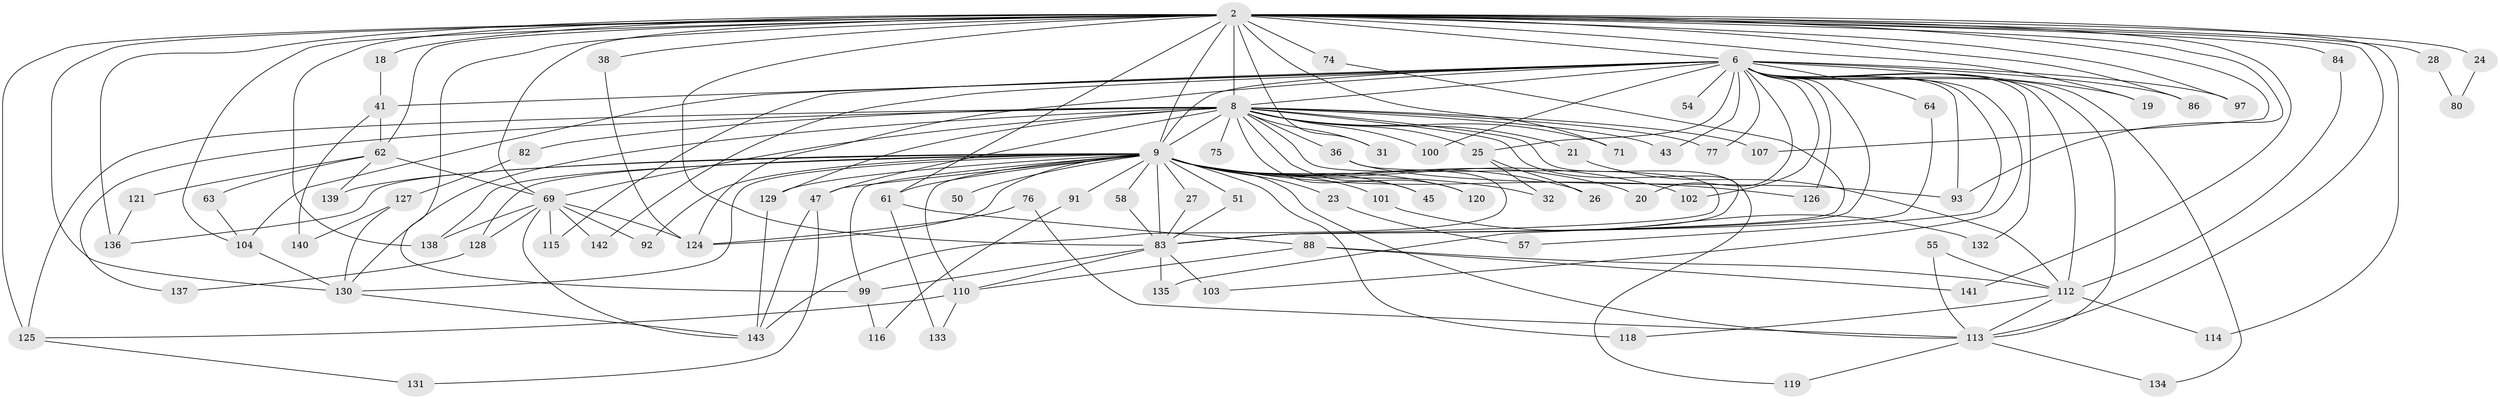 // original degree distribution, {24: 0.006993006993006993, 33: 0.006993006993006993, 23: 0.013986013986013986, 26: 0.013986013986013986, 15: 0.006993006993006993, 25: 0.006993006993006993, 38: 0.006993006993006993, 14: 0.006993006993006993, 7: 0.013986013986013986, 6: 0.013986013986013986, 3: 0.22377622377622378, 5: 0.04895104895104895, 2: 0.5104895104895105, 4: 0.11188811188811189, 8: 0.006993006993006993}
// Generated by graph-tools (version 1.1) at 2025/49/03/04/25 21:49:28]
// undirected, 85 vertices, 172 edges
graph export_dot {
graph [start="1"]
  node [color=gray90,style=filled];
  2 [super="+1"];
  6 [super="+4"];
  8 [super="+7"];
  9 [super="+3"];
  18;
  19;
  20;
  21;
  23;
  24;
  25;
  26;
  27;
  28;
  31;
  32;
  36;
  38;
  41 [super="+40"];
  43;
  45;
  47 [super="+17"];
  50;
  51;
  54;
  55;
  57;
  58;
  61 [super="+16"];
  62 [super="+35"];
  63;
  64;
  69 [super="+34"];
  71;
  74 [super="+60"];
  75;
  76;
  77;
  80;
  82;
  83 [super="+66+10"];
  84;
  86;
  88;
  91;
  92;
  93 [super="+44"];
  97;
  99 [super="+98+65"];
  100;
  101 [super="+48"];
  102;
  103;
  104 [super="+33"];
  107 [super="+49+94"];
  110 [super="+96"];
  112 [super="+105+111+79"];
  113 [super="+37+30+13"];
  114;
  115 [super="+46+68"];
  116;
  118 [super="+81"];
  119;
  120 [super="+89"];
  121;
  124 [super="+73+106+117"];
  125 [super="+122+90"];
  126;
  127;
  128;
  129 [super="+42"];
  130 [super="+85+87"];
  131;
  132;
  133;
  134;
  135;
  136 [super="+52+109"];
  137;
  138 [super="+59"];
  139;
  140;
  141 [super="+108"];
  142;
  143 [super="+123"];
  2 -- 6 [weight=4];
  2 -- 8 [weight=4];
  2 -- 9 [weight=4];
  2 -- 18 [weight=2];
  2 -- 19;
  2 -- 24 [weight=2];
  2 -- 28 [weight=2];
  2 -- 61 [weight=2];
  2 -- 62 [weight=2];
  2 -- 84;
  2 -- 93;
  2 -- 113 [weight=2];
  2 -- 136 [weight=3];
  2 -- 138;
  2 -- 141;
  2 -- 71;
  2 -- 74 [weight=3];
  2 -- 86;
  2 -- 31;
  2 -- 97;
  2 -- 38;
  2 -- 107 [weight=2];
  2 -- 114;
  2 -- 104;
  2 -- 69;
  2 -- 125;
  2 -- 83 [weight=5];
  2 -- 99;
  2 -- 130 [weight=3];
  6 -- 8 [weight=4];
  6 -- 9 [weight=4];
  6 -- 19;
  6 -- 20;
  6 -- 41;
  6 -- 43;
  6 -- 54 [weight=2];
  6 -- 64;
  6 -- 77;
  6 -- 86;
  6 -- 103;
  6 -- 132;
  6 -- 134;
  6 -- 142;
  6 -- 25;
  6 -- 97;
  6 -- 100;
  6 -- 102;
  6 -- 104 [weight=2];
  6 -- 57;
  6 -- 126;
  6 -- 113;
  6 -- 93;
  6 -- 115;
  6 -- 83 [weight=4];
  6 -- 124 [weight=3];
  6 -- 112 [weight=5];
  8 -- 9 [weight=4];
  8 -- 21 [weight=2];
  8 -- 25;
  8 -- 31;
  8 -- 36 [weight=2];
  8 -- 45;
  8 -- 69 [weight=3];
  8 -- 75 [weight=2];
  8 -- 77;
  8 -- 82 [weight=2];
  8 -- 107 [weight=2];
  8 -- 119;
  8 -- 125 [weight=4];
  8 -- 135;
  8 -- 137;
  8 -- 71;
  8 -- 100;
  8 -- 43;
  8 -- 120;
  8 -- 47;
  8 -- 129;
  8 -- 83 [weight=4];
  8 -- 130;
  9 -- 20;
  9 -- 23 [weight=2];
  9 -- 32;
  9 -- 45;
  9 -- 47 [weight=2];
  9 -- 50 [weight=2];
  9 -- 51;
  9 -- 58;
  9 -- 91 [weight=2];
  9 -- 99 [weight=4];
  9 -- 101 [weight=3];
  9 -- 102;
  9 -- 120 [weight=2];
  9 -- 126;
  9 -- 128;
  9 -- 130 [weight=2];
  9 -- 139;
  9 -- 83 [weight=5];
  9 -- 26;
  9 -- 27;
  9 -- 92;
  9 -- 61;
  9 -- 136;
  9 -- 113 [weight=2];
  9 -- 129;
  9 -- 138;
  9 -- 118;
  9 -- 110;
  9 -- 124 [weight=2];
  18 -- 41;
  21 -- 112;
  23 -- 57;
  24 -- 80;
  25 -- 26;
  25 -- 32;
  27 -- 83;
  28 -- 80;
  36 -- 93;
  36 -- 143;
  38 -- 124;
  41 -- 140;
  41 -- 62;
  47 -- 131;
  47 -- 143;
  51 -- 83;
  55 -- 113;
  55 -- 112;
  58 -- 83;
  61 -- 133;
  61 -- 88;
  62 -- 63;
  62 -- 121;
  62 -- 139;
  62 -- 69;
  63 -- 104;
  64 -- 83;
  69 -- 128;
  69 -- 142;
  69 -- 115 [weight=2];
  69 -- 92;
  69 -- 138;
  69 -- 124;
  69 -- 143;
  74 -- 83;
  76 -- 113;
  76 -- 124;
  82 -- 127;
  83 -- 103;
  83 -- 135;
  83 -- 99 [weight=2];
  83 -- 110;
  84 -- 112;
  88 -- 141 [weight=2];
  88 -- 110;
  88 -- 112;
  91 -- 116;
  99 -- 116;
  101 -- 132;
  104 -- 130;
  110 -- 125;
  110 -- 133;
  112 -- 114;
  112 -- 113;
  112 -- 118;
  113 -- 134;
  113 -- 119;
  121 -- 136;
  125 -- 131;
  127 -- 140;
  127 -- 130;
  128 -- 137;
  129 -- 143;
  130 -- 143;
}
